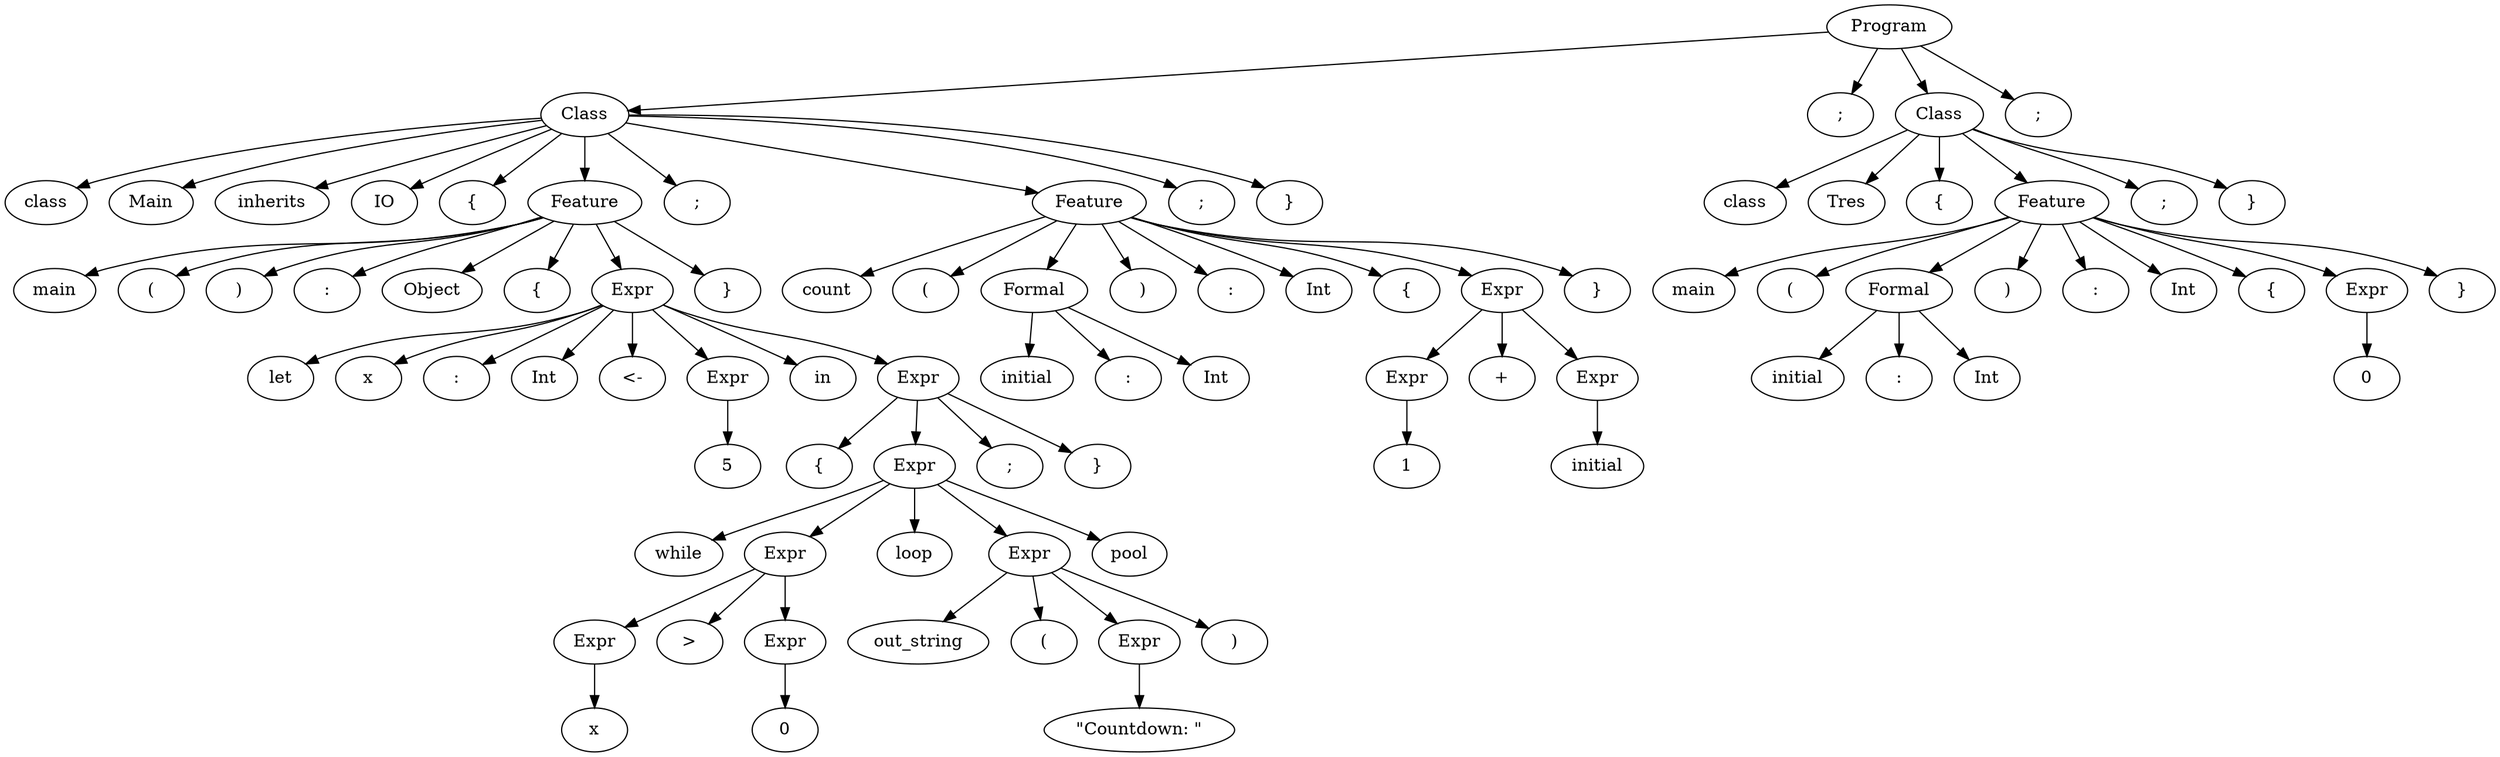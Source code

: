 digraph {
	0 [label=Program]
	0 -> 1
	1 [label=Class]
	1 -> 2
	2 [label=class]
	1 -> 3
	3 [label=Main]
	1 -> 4
	4 [label=inherits]
	1 -> 5
	5 [label=IO]
	1 -> 6
	6 [label="{"]
	1 -> 7
	7 [label=Feature]
	7 -> 8
	8 [label=main]
	7 -> 9
	9 [label="("]
	7 -> 10
	10 [label=")"]
	7 -> 11
	11 [label=":"]
	7 -> 12
	12 [label=Object]
	7 -> 13
	13 [label="{"]
	7 -> 14
	14 [label=Expr]
	14 -> 15
	15 [label=let]
	14 -> 16
	16 [label=x]
	14 -> 17
	17 [label=":"]
	14 -> 18
	18 [label=Int]
	14 -> 19
	19 [label="<-"]
	14 -> 20
	20 [label=Expr]
	20 -> 21
	21 [label=5]
	14 -> 22
	22 [label=in]
	14 -> 23
	23 [label=Expr]
	23 -> 24
	24 [label="{"]
	23 -> 25
	25 [label=Expr]
	25 -> 26
	26 [label=while]
	25 -> 27
	27 [label=Expr]
	27 -> 28
	28 [label=Expr]
	28 -> 29
	29 [label=x]
	27 -> 30
	30 [label=">"]
	27 -> 31
	31 [label=Expr]
	31 -> 32
	32 [label=0]
	25 -> 33
	33 [label=loop]
	25 -> 34
	34 [label=Expr]
	34 -> 35
	35 [label=out_string]
	34 -> 36
	36 [label="("]
	34 -> 37
	37 [label=Expr]
	37 -> 38
	38 [label="\"Countdown: \""]
	34 -> 39
	39 [label=")"]
	25 -> 40
	40 [label=pool]
	23 -> 41
	41 [label=";"]
	23 -> 42
	42 [label="}"]
	7 -> 43
	43 [label="}"]
	1 -> 44
	44 [label=";"]
	1 -> 45
	45 [label=Feature]
	45 -> 46
	46 [label=count]
	45 -> 47
	47 [label="("]
	45 -> 48
	48 [label=Formal]
	48 -> 49
	49 [label=initial]
	48 -> 50
	50 [label=":"]
	48 -> 51
	51 [label=Int]
	45 -> 52
	52 [label=")"]
	45 -> 53
	53 [label=":"]
	45 -> 54
	54 [label=Int]
	45 -> 55
	55 [label="{"]
	45 -> 56
	56 [label=Expr]
	56 -> 57
	57 [label=Expr]
	57 -> 58
	58 [label=1]
	56 -> 59
	59 [label="+"]
	56 -> 60
	60 [label=Expr]
	60 -> 61
	61 [label=initial]
	45 -> 62
	62 [label="}"]
	1 -> 63
	63 [label=";"]
	1 -> 64
	64 [label="}"]
	0 -> 65
	65 [label=";"]
	0 -> 66
	66 [label=Class]
	66 -> 67
	67 [label=class]
	66 -> 68
	68 [label=Tres]
	66 -> 69
	69 [label="{"]
	66 -> 70
	70 [label=Feature]
	70 -> 71
	71 [label=main]
	70 -> 72
	72 [label="("]
	70 -> 73
	73 [label=Formal]
	73 -> 74
	74 [label=initial]
	73 -> 75
	75 [label=":"]
	73 -> 76
	76 [label=Int]
	70 -> 77
	77 [label=")"]
	70 -> 78
	78 [label=":"]
	70 -> 79
	79 [label=Int]
	70 -> 80
	80 [label="{"]
	70 -> 81
	81 [label=Expr]
	81 -> 82
	82 [label=0]
	70 -> 83
	83 [label="}"]
	66 -> 84
	84 [label=";"]
	66 -> 85
	85 [label="}"]
	0 -> 86
	86 [label=";"]
}

